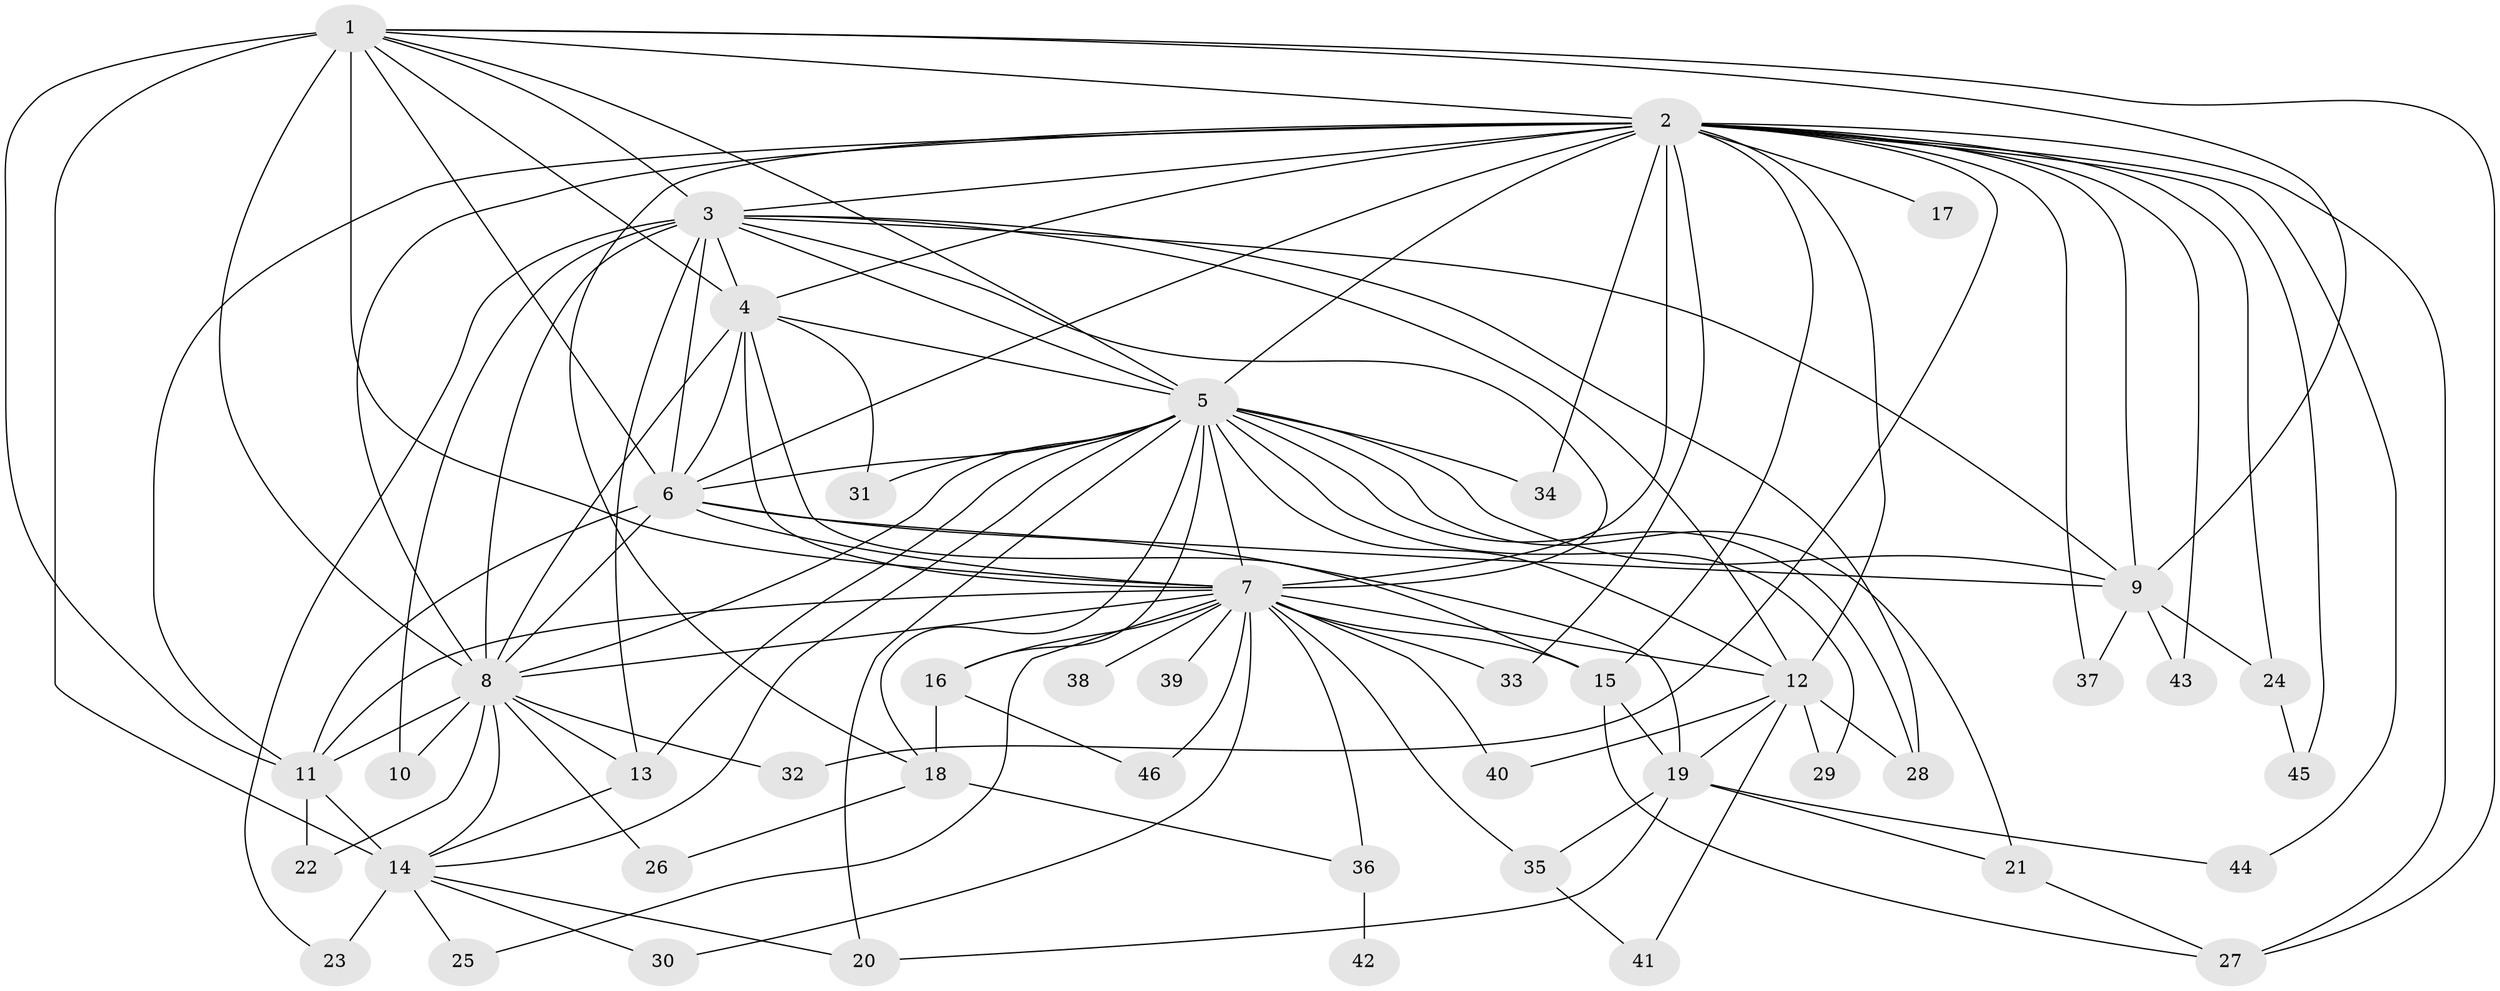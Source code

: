 // original degree distribution, {26: 0.01098901098901099, 29: 0.01098901098901099, 18: 0.01098901098901099, 11: 0.01098901098901099, 12: 0.01098901098901099, 19: 0.02197802197802198, 15: 0.01098901098901099, 25: 0.01098901098901099, 23: 0.01098901098901099, 3: 0.23076923076923078, 4: 0.04395604395604396, 6: 0.03296703296703297, 2: 0.5384615384615384, 5: 0.03296703296703297, 7: 0.01098901098901099}
// Generated by graph-tools (version 1.1) at 2025/35/03/09/25 02:35:10]
// undirected, 46 vertices, 119 edges
graph export_dot {
graph [start="1"]
  node [color=gray90,style=filled];
  1;
  2;
  3;
  4;
  5;
  6;
  7;
  8;
  9;
  10;
  11;
  12;
  13;
  14;
  15;
  16;
  17;
  18;
  19;
  20;
  21;
  22;
  23;
  24;
  25;
  26;
  27;
  28;
  29;
  30;
  31;
  32;
  33;
  34;
  35;
  36;
  37;
  38;
  39;
  40;
  41;
  42;
  43;
  44;
  45;
  46;
  1 -- 2 [weight=1.0];
  1 -- 3 [weight=2.0];
  1 -- 4 [weight=2.0];
  1 -- 5 [weight=2.0];
  1 -- 6 [weight=2.0];
  1 -- 7 [weight=1.0];
  1 -- 8 [weight=1.0];
  1 -- 9 [weight=1.0];
  1 -- 11 [weight=1.0];
  1 -- 14 [weight=9.0];
  1 -- 27 [weight=1.0];
  2 -- 3 [weight=1.0];
  2 -- 4 [weight=1.0];
  2 -- 5 [weight=2.0];
  2 -- 6 [weight=3.0];
  2 -- 7 [weight=4.0];
  2 -- 8 [weight=1.0];
  2 -- 9 [weight=1.0];
  2 -- 11 [weight=1.0];
  2 -- 12 [weight=1.0];
  2 -- 15 [weight=1.0];
  2 -- 17 [weight=1.0];
  2 -- 18 [weight=1.0];
  2 -- 24 [weight=1.0];
  2 -- 27 [weight=1.0];
  2 -- 32 [weight=1.0];
  2 -- 33 [weight=1.0];
  2 -- 34 [weight=1.0];
  2 -- 37 [weight=1.0];
  2 -- 43 [weight=1.0];
  2 -- 44 [weight=1.0];
  2 -- 45 [weight=1.0];
  3 -- 4 [weight=1.0];
  3 -- 5 [weight=2.0];
  3 -- 6 [weight=2.0];
  3 -- 7 [weight=1.0];
  3 -- 8 [weight=2.0];
  3 -- 9 [weight=1.0];
  3 -- 10 [weight=1.0];
  3 -- 12 [weight=2.0];
  3 -- 13 [weight=1.0];
  3 -- 23 [weight=1.0];
  3 -- 28 [weight=1.0];
  4 -- 5 [weight=2.0];
  4 -- 6 [weight=3.0];
  4 -- 7 [weight=1.0];
  4 -- 8 [weight=1.0];
  4 -- 15 [weight=1.0];
  4 -- 31 [weight=1.0];
  5 -- 6 [weight=4.0];
  5 -- 7 [weight=3.0];
  5 -- 8 [weight=2.0];
  5 -- 9 [weight=1.0];
  5 -- 12 [weight=1.0];
  5 -- 13 [weight=1.0];
  5 -- 14 [weight=2.0];
  5 -- 16 [weight=2.0];
  5 -- 18 [weight=1.0];
  5 -- 20 [weight=1.0];
  5 -- 21 [weight=1.0];
  5 -- 28 [weight=1.0];
  5 -- 29 [weight=1.0];
  5 -- 31 [weight=1.0];
  5 -- 34 [weight=1.0];
  6 -- 7 [weight=9.0];
  6 -- 8 [weight=3.0];
  6 -- 9 [weight=1.0];
  6 -- 11 [weight=1.0];
  6 -- 19 [weight=2.0];
  7 -- 8 [weight=1.0];
  7 -- 11 [weight=1.0];
  7 -- 12 [weight=1.0];
  7 -- 15 [weight=1.0];
  7 -- 16 [weight=1.0];
  7 -- 25 [weight=1.0];
  7 -- 30 [weight=1.0];
  7 -- 33 [weight=1.0];
  7 -- 35 [weight=1.0];
  7 -- 36 [weight=1.0];
  7 -- 38 [weight=1.0];
  7 -- 39 [weight=1.0];
  7 -- 40 [weight=1.0];
  7 -- 46 [weight=1.0];
  8 -- 10 [weight=2.0];
  8 -- 11 [weight=1.0];
  8 -- 13 [weight=1.0];
  8 -- 14 [weight=1.0];
  8 -- 22 [weight=1.0];
  8 -- 26 [weight=1.0];
  8 -- 32 [weight=1.0];
  9 -- 24 [weight=1.0];
  9 -- 37 [weight=1.0];
  9 -- 43 [weight=1.0];
  11 -- 14 [weight=1.0];
  11 -- 22 [weight=1.0];
  12 -- 19 [weight=2.0];
  12 -- 28 [weight=1.0];
  12 -- 29 [weight=1.0];
  12 -- 40 [weight=1.0];
  12 -- 41 [weight=1.0];
  13 -- 14 [weight=1.0];
  14 -- 20 [weight=1.0];
  14 -- 23 [weight=1.0];
  14 -- 25 [weight=1.0];
  14 -- 30 [weight=1.0];
  15 -- 19 [weight=1.0];
  15 -- 27 [weight=1.0];
  16 -- 18 [weight=1.0];
  16 -- 46 [weight=1.0];
  18 -- 26 [weight=1.0];
  18 -- 36 [weight=1.0];
  19 -- 20 [weight=1.0];
  19 -- 21 [weight=1.0];
  19 -- 35 [weight=1.0];
  19 -- 44 [weight=1.0];
  21 -- 27 [weight=1.0];
  24 -- 45 [weight=1.0];
  35 -- 41 [weight=1.0];
  36 -- 42 [weight=1.0];
}
